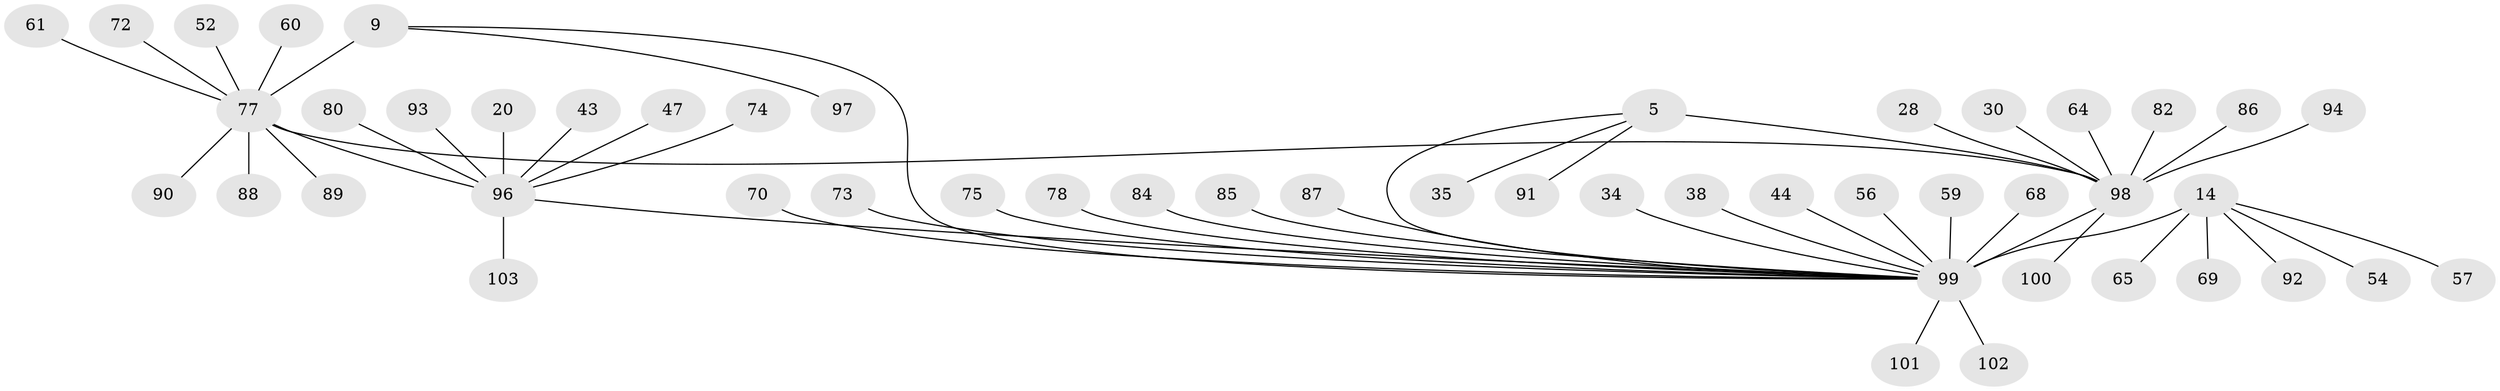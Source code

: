 // original degree distribution, {7: 0.05825242718446602, 6: 0.038834951456310676, 11: 0.019417475728155338, 5: 0.02912621359223301, 9: 0.02912621359223301, 8: 0.02912621359223301, 10: 0.019417475728155338, 4: 0.038834951456310676, 3: 0.038834951456310676, 1: 0.5242718446601942, 2: 0.17475728155339806}
// Generated by graph-tools (version 1.1) at 2025/55/03/09/25 04:55:40]
// undirected, 51 vertices, 53 edges
graph export_dot {
graph [start="1"]
  node [color=gray90,style=filled];
  5 [super="+4"];
  9 [super="+7"];
  14 [super="+12"];
  20 [super="+16"];
  28;
  30;
  34;
  35;
  38;
  43;
  44;
  47;
  52;
  54;
  56;
  57 [super="+42"];
  59;
  60;
  61;
  64 [super="+31+36+58"];
  65;
  68;
  69;
  70;
  72;
  73;
  74 [super="+71"];
  75 [super="+49"];
  77 [super="+10+29+33"];
  78;
  80;
  82 [super="+76"];
  84;
  85;
  86;
  87 [super="+46"];
  88;
  89 [super="+63"];
  90;
  91 [super="+81"];
  92 [super="+83"];
  93;
  94 [super="+50"];
  96 [super="+19+27"];
  97;
  98 [super="+48+51+79+95+24+2+25"];
  99 [super="+66+3+41+23+67"];
  100;
  101;
  102;
  103 [super="+40+55"];
  5 -- 35;
  5 -- 91;
  5 -- 99 [weight=2];
  5 -- 98 [weight=4];
  9 -- 97;
  9 -- 99 [weight=3];
  9 -- 77 [weight=6];
  14 -- 65;
  14 -- 69;
  14 -- 54;
  14 -- 99 [weight=7];
  14 -- 57;
  14 -- 92;
  20 -- 96 [weight=6];
  28 -- 98;
  30 -- 98;
  34 -- 99;
  38 -- 99;
  43 -- 96;
  44 -- 99;
  47 -- 96;
  52 -- 77;
  56 -- 99;
  59 -- 99;
  60 -- 77;
  61 -- 77;
  64 -- 98;
  68 -- 99 [weight=2];
  70 -- 99;
  72 -- 77;
  73 -- 99;
  74 -- 96;
  75 -- 99;
  77 -- 98 [weight=3];
  77 -- 88;
  77 -- 89;
  77 -- 90;
  77 -- 96;
  78 -- 99;
  80 -- 96;
  82 -- 98;
  84 -- 99;
  85 -- 99;
  86 -- 98;
  87 -- 99;
  93 -- 96;
  94 -- 98;
  96 -- 99 [weight=3];
  96 -- 103;
  98 -- 100;
  98 -- 99 [weight=11];
  99 -- 102;
  99 -- 101;
}
